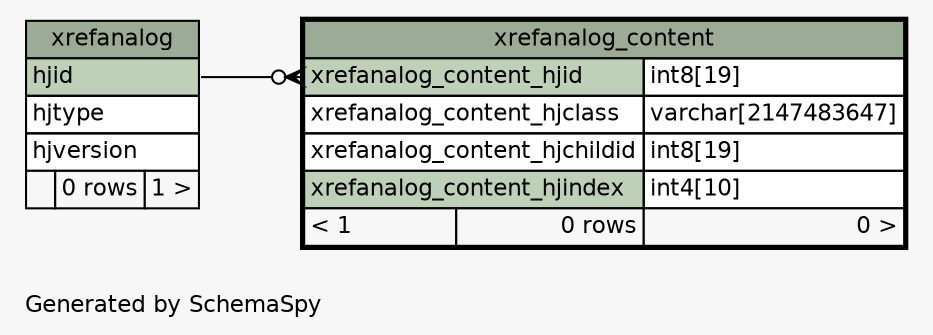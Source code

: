 // dot 2.38.0 on Windows 8.1 6.3
// SchemaSpy rev 590
digraph "oneDegreeRelationshipsDiagram" {
  graph [
    rankdir="RL"
    bgcolor="#f7f7f7"
    label="\nGenerated by SchemaSpy"
    labeljust="l"
    nodesep="0.18"
    ranksep="0.46"
    fontname="Helvetica"
    fontsize="11"
  ];
  node [
    fontname="Helvetica"
    fontsize="11"
    shape="plaintext"
  ];
  edge [
    arrowsize="0.8"
  ];
  "xrefanalog_content":"xrefanalog_content_hjid":w -> "xrefanalog":"hjid":e [arrowhead=none dir=back arrowtail=crowodot];
  "xrefanalog" [
    label=<
    <TABLE BORDER="0" CELLBORDER="1" CELLSPACING="0" BGCOLOR="#ffffff">
      <TR><TD COLSPAN="3" BGCOLOR="#9bab96" ALIGN="CENTER">xrefanalog</TD></TR>
      <TR><TD PORT="hjid" COLSPAN="3" BGCOLOR="#bed1b8" ALIGN="LEFT">hjid</TD></TR>
      <TR><TD PORT="hjtype" COLSPAN="3" ALIGN="LEFT">hjtype</TD></TR>
      <TR><TD PORT="hjversion" COLSPAN="3" ALIGN="LEFT">hjversion</TD></TR>
      <TR><TD ALIGN="LEFT" BGCOLOR="#f7f7f7">  </TD><TD ALIGN="RIGHT" BGCOLOR="#f7f7f7">0 rows</TD><TD ALIGN="RIGHT" BGCOLOR="#f7f7f7">1 &gt;</TD></TR>
    </TABLE>>
    URL="xrefanalog.html"
    tooltip="xrefanalog"
  ];
  "xrefanalog_content" [
    label=<
    <TABLE BORDER="2" CELLBORDER="1" CELLSPACING="0" BGCOLOR="#ffffff">
      <TR><TD COLSPAN="3" BGCOLOR="#9bab96" ALIGN="CENTER">xrefanalog_content</TD></TR>
      <TR><TD PORT="xrefanalog_content_hjid" COLSPAN="2" BGCOLOR="#bed1b8" ALIGN="LEFT">xrefanalog_content_hjid</TD><TD PORT="xrefanalog_content_hjid.type" ALIGN="LEFT">int8[19]</TD></TR>
      <TR><TD PORT="xrefanalog_content_hjclass" COLSPAN="2" ALIGN="LEFT">xrefanalog_content_hjclass</TD><TD PORT="xrefanalog_content_hjclass.type" ALIGN="LEFT">varchar[2147483647]</TD></TR>
      <TR><TD PORT="xrefanalog_content_hjchildid" COLSPAN="2" ALIGN="LEFT">xrefanalog_content_hjchildid</TD><TD PORT="xrefanalog_content_hjchildid.type" ALIGN="LEFT">int8[19]</TD></TR>
      <TR><TD PORT="xrefanalog_content_hjindex" COLSPAN="2" BGCOLOR="#bed1b8" ALIGN="LEFT">xrefanalog_content_hjindex</TD><TD PORT="xrefanalog_content_hjindex.type" ALIGN="LEFT">int4[10]</TD></TR>
      <TR><TD ALIGN="LEFT" BGCOLOR="#f7f7f7">&lt; 1</TD><TD ALIGN="RIGHT" BGCOLOR="#f7f7f7">0 rows</TD><TD ALIGN="RIGHT" BGCOLOR="#f7f7f7">0 &gt;</TD></TR>
    </TABLE>>
    URL="xrefanalog_content.html"
    tooltip="xrefanalog_content"
  ];
}
